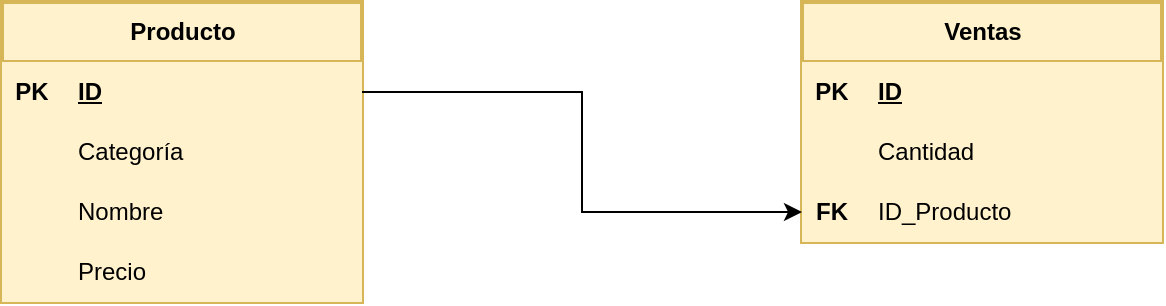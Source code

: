 <mxfile version="22.1.21" type="github">
  <diagram name="Page-1" id="wFDqgQDb8wJutb0s7Cwg">
    <mxGraphModel dx="833" dy="492" grid="1" gridSize="10" guides="1" tooltips="1" connect="1" arrows="1" fold="1" page="1" pageScale="1" pageWidth="1169" pageHeight="1654" math="0" shadow="0">
      <root>
        <mxCell id="0" />
        <mxCell id="1" parent="0" />
        <mxCell id="fPfR08FW_3rpoK84GThp-1" value="Producto" style="shape=table;startSize=30;container=1;collapsible=1;childLayout=tableLayout;fixedRows=1;rowLines=0;fontStyle=1;align=center;resizeLast=1;html=1;fillColor=#fff2cc;strokeColor=#d6b656;strokeWidth=2;perimeterSpacing=0;" vertex="1" parent="1">
          <mxGeometry x="130" y="300" width="180" height="150" as="geometry" />
        </mxCell>
        <mxCell id="fPfR08FW_3rpoK84GThp-2" value="" style="shape=tableRow;horizontal=0;startSize=0;swimlaneHead=0;swimlaneBody=0;fillColor=#fff2cc;collapsible=0;dropTarget=0;points=[[0,0.5],[1,0.5]];portConstraint=eastwest;top=0;left=0;right=0;bottom=1;strokeColor=#d6b656;strokeWidth=2;perimeterSpacing=0;" vertex="1" parent="fPfR08FW_3rpoK84GThp-1">
          <mxGeometry y="30" width="180" height="30" as="geometry" />
        </mxCell>
        <mxCell id="fPfR08FW_3rpoK84GThp-3" value="PK" style="shape=partialRectangle;connectable=0;fillColor=#fff2cc;top=0;left=0;bottom=0;right=0;fontStyle=1;overflow=hidden;whiteSpace=wrap;html=1;strokeColor=#d6b656;strokeWidth=2;perimeterSpacing=0;" vertex="1" parent="fPfR08FW_3rpoK84GThp-2">
          <mxGeometry width="30" height="30" as="geometry">
            <mxRectangle width="30" height="30" as="alternateBounds" />
          </mxGeometry>
        </mxCell>
        <mxCell id="fPfR08FW_3rpoK84GThp-4" value="ID" style="shape=partialRectangle;connectable=0;fillColor=#fff2cc;top=0;left=0;bottom=0;right=0;align=left;spacingLeft=6;fontStyle=5;overflow=hidden;whiteSpace=wrap;html=1;strokeColor=#d6b656;strokeWidth=2;perimeterSpacing=0;" vertex="1" parent="fPfR08FW_3rpoK84GThp-2">
          <mxGeometry x="30" width="150" height="30" as="geometry">
            <mxRectangle width="150" height="30" as="alternateBounds" />
          </mxGeometry>
        </mxCell>
        <mxCell id="fPfR08FW_3rpoK84GThp-5" value="" style="shape=tableRow;horizontal=0;startSize=0;swimlaneHead=0;swimlaneBody=0;fillColor=#fff2cc;collapsible=0;dropTarget=0;points=[[0,0.5],[1,0.5]];portConstraint=eastwest;top=0;left=0;right=0;bottom=0;strokeColor=#d6b656;strokeWidth=2;perimeterSpacing=0;" vertex="1" parent="fPfR08FW_3rpoK84GThp-1">
          <mxGeometry y="60" width="180" height="30" as="geometry" />
        </mxCell>
        <mxCell id="fPfR08FW_3rpoK84GThp-6" value="" style="shape=partialRectangle;connectable=0;fillColor=#fff2cc;top=0;left=0;bottom=0;right=0;editable=1;overflow=hidden;whiteSpace=wrap;html=1;strokeColor=#d6b656;strokeWidth=2;perimeterSpacing=0;" vertex="1" parent="fPfR08FW_3rpoK84GThp-5">
          <mxGeometry width="30" height="30" as="geometry">
            <mxRectangle width="30" height="30" as="alternateBounds" />
          </mxGeometry>
        </mxCell>
        <mxCell id="fPfR08FW_3rpoK84GThp-7" value="Categoría" style="shape=partialRectangle;connectable=0;fillColor=#fff2cc;top=0;left=0;bottom=0;right=0;align=left;spacingLeft=6;overflow=hidden;whiteSpace=wrap;html=1;strokeColor=#d6b656;strokeWidth=2;perimeterSpacing=0;" vertex="1" parent="fPfR08FW_3rpoK84GThp-5">
          <mxGeometry x="30" width="150" height="30" as="geometry">
            <mxRectangle width="150" height="30" as="alternateBounds" />
          </mxGeometry>
        </mxCell>
        <mxCell id="fPfR08FW_3rpoK84GThp-8" value="" style="shape=tableRow;horizontal=0;startSize=0;swimlaneHead=0;swimlaneBody=0;fillColor=#fff2cc;collapsible=0;dropTarget=0;points=[[0,0.5],[1,0.5]];portConstraint=eastwest;top=0;left=0;right=0;bottom=0;strokeColor=#d6b656;strokeWidth=2;perimeterSpacing=0;" vertex="1" parent="fPfR08FW_3rpoK84GThp-1">
          <mxGeometry y="90" width="180" height="30" as="geometry" />
        </mxCell>
        <mxCell id="fPfR08FW_3rpoK84GThp-9" value="" style="shape=partialRectangle;connectable=0;fillColor=#fff2cc;top=0;left=0;bottom=0;right=0;editable=1;overflow=hidden;whiteSpace=wrap;html=1;strokeColor=#d6b656;strokeWidth=2;perimeterSpacing=0;" vertex="1" parent="fPfR08FW_3rpoK84GThp-8">
          <mxGeometry width="30" height="30" as="geometry">
            <mxRectangle width="30" height="30" as="alternateBounds" />
          </mxGeometry>
        </mxCell>
        <mxCell id="fPfR08FW_3rpoK84GThp-10" value="Nombre" style="shape=partialRectangle;connectable=0;fillColor=#fff2cc;top=0;left=0;bottom=0;right=0;align=left;spacingLeft=6;overflow=hidden;whiteSpace=wrap;html=1;strokeColor=#d6b656;strokeWidth=2;perimeterSpacing=0;" vertex="1" parent="fPfR08FW_3rpoK84GThp-8">
          <mxGeometry x="30" width="150" height="30" as="geometry">
            <mxRectangle width="150" height="30" as="alternateBounds" />
          </mxGeometry>
        </mxCell>
        <mxCell id="fPfR08FW_3rpoK84GThp-11" value="" style="shape=tableRow;horizontal=0;startSize=0;swimlaneHead=0;swimlaneBody=0;fillColor=#fff2cc;collapsible=0;dropTarget=0;points=[[0,0.5],[1,0.5]];portConstraint=eastwest;top=0;left=0;right=0;bottom=0;strokeColor=#d6b656;strokeWidth=2;perimeterSpacing=0;" vertex="1" parent="fPfR08FW_3rpoK84GThp-1">
          <mxGeometry y="120" width="180" height="30" as="geometry" />
        </mxCell>
        <mxCell id="fPfR08FW_3rpoK84GThp-12" value="" style="shape=partialRectangle;connectable=0;fillColor=#fff2cc;top=0;left=0;bottom=0;right=0;editable=1;overflow=hidden;whiteSpace=wrap;html=1;strokeColor=#d6b656;strokeWidth=2;perimeterSpacing=0;" vertex="1" parent="fPfR08FW_3rpoK84GThp-11">
          <mxGeometry width="30" height="30" as="geometry">
            <mxRectangle width="30" height="30" as="alternateBounds" />
          </mxGeometry>
        </mxCell>
        <mxCell id="fPfR08FW_3rpoK84GThp-13" value="Precio" style="shape=partialRectangle;connectable=0;fillColor=#fff2cc;top=0;left=0;bottom=0;right=0;align=left;spacingLeft=6;overflow=hidden;whiteSpace=wrap;html=1;strokeColor=#d6b656;strokeWidth=2;perimeterSpacing=0;" vertex="1" parent="fPfR08FW_3rpoK84GThp-11">
          <mxGeometry x="30" width="150" height="30" as="geometry">
            <mxRectangle width="150" height="30" as="alternateBounds" />
          </mxGeometry>
        </mxCell>
        <mxCell id="fPfR08FW_3rpoK84GThp-14" value="Ventas" style="shape=table;startSize=30;container=1;collapsible=1;childLayout=tableLayout;fixedRows=1;rowLines=0;fontStyle=1;align=center;resizeLast=1;html=1;fillColor=#fff2cc;strokeColor=#d6b656;strokeWidth=2;" vertex="1" parent="1">
          <mxGeometry x="530" y="300" width="180" height="120" as="geometry">
            <mxRectangle x="530" y="300" width="80" height="30" as="alternateBounds" />
          </mxGeometry>
        </mxCell>
        <mxCell id="fPfR08FW_3rpoK84GThp-15" value="" style="shape=tableRow;horizontal=0;startSize=0;swimlaneHead=0;swimlaneBody=0;fillColor=#fff2cc;collapsible=0;dropTarget=0;points=[[0,0.5],[1,0.5]];portConstraint=eastwest;top=0;left=0;right=0;bottom=1;strokeColor=#d6b656;strokeWidth=2;" vertex="1" parent="fPfR08FW_3rpoK84GThp-14">
          <mxGeometry y="30" width="180" height="30" as="geometry" />
        </mxCell>
        <mxCell id="fPfR08FW_3rpoK84GThp-16" value="PK" style="shape=partialRectangle;connectable=0;fillColor=#fff2cc;top=0;left=0;bottom=0;right=0;fontStyle=1;overflow=hidden;whiteSpace=wrap;html=1;strokeColor=#d6b656;strokeWidth=2;" vertex="1" parent="fPfR08FW_3rpoK84GThp-15">
          <mxGeometry width="30" height="30" as="geometry">
            <mxRectangle width="30" height="30" as="alternateBounds" />
          </mxGeometry>
        </mxCell>
        <mxCell id="fPfR08FW_3rpoK84GThp-17" value="ID" style="shape=partialRectangle;connectable=0;fillColor=#fff2cc;top=0;left=0;bottom=0;right=0;align=left;spacingLeft=6;fontStyle=5;overflow=hidden;whiteSpace=wrap;html=1;strokeColor=#d6b656;strokeWidth=2;" vertex="1" parent="fPfR08FW_3rpoK84GThp-15">
          <mxGeometry x="30" width="150" height="30" as="geometry">
            <mxRectangle width="150" height="30" as="alternateBounds" />
          </mxGeometry>
        </mxCell>
        <mxCell id="fPfR08FW_3rpoK84GThp-18" value="" style="shape=tableRow;horizontal=0;startSize=0;swimlaneHead=0;swimlaneBody=0;fillColor=#fff2cc;collapsible=0;dropTarget=0;points=[[0,0.5],[1,0.5]];portConstraint=eastwest;top=0;left=0;right=0;bottom=0;strokeColor=#d6b656;strokeWidth=2;" vertex="1" parent="fPfR08FW_3rpoK84GThp-14">
          <mxGeometry y="60" width="180" height="30" as="geometry" />
        </mxCell>
        <mxCell id="fPfR08FW_3rpoK84GThp-19" value="" style="shape=partialRectangle;connectable=0;fillColor=#fff2cc;top=0;left=0;bottom=0;right=0;editable=1;overflow=hidden;whiteSpace=wrap;html=1;strokeColor=#d6b656;strokeWidth=2;" vertex="1" parent="fPfR08FW_3rpoK84GThp-18">
          <mxGeometry width="30" height="30" as="geometry">
            <mxRectangle width="30" height="30" as="alternateBounds" />
          </mxGeometry>
        </mxCell>
        <mxCell id="fPfR08FW_3rpoK84GThp-20" value="Cantidad" style="shape=partialRectangle;connectable=0;fillColor=#fff2cc;top=0;left=0;bottom=0;right=0;align=left;spacingLeft=6;overflow=hidden;whiteSpace=wrap;html=1;strokeColor=#d6b656;strokeWidth=2;" vertex="1" parent="fPfR08FW_3rpoK84GThp-18">
          <mxGeometry x="30" width="150" height="30" as="geometry">
            <mxRectangle width="150" height="30" as="alternateBounds" />
          </mxGeometry>
        </mxCell>
        <mxCell id="fPfR08FW_3rpoK84GThp-24" value="" style="shape=tableRow;horizontal=0;startSize=0;swimlaneHead=0;swimlaneBody=0;fillColor=#fff2cc;collapsible=0;dropTarget=0;points=[[0,0.5],[1,0.5]];portConstraint=eastwest;top=0;left=0;right=0;bottom=0;strokeColor=#d6b656;strokeWidth=2;" vertex="1" parent="fPfR08FW_3rpoK84GThp-14">
          <mxGeometry y="90" width="180" height="30" as="geometry" />
        </mxCell>
        <mxCell id="fPfR08FW_3rpoK84GThp-25" value="&lt;b&gt;FK&lt;/b&gt;" style="shape=partialRectangle;connectable=0;fillColor=#fff2cc;top=0;left=0;bottom=0;right=0;editable=1;overflow=hidden;whiteSpace=wrap;html=1;strokeColor=#d6b656;strokeWidth=2;" vertex="1" parent="fPfR08FW_3rpoK84GThp-24">
          <mxGeometry width="30" height="30" as="geometry">
            <mxRectangle width="30" height="30" as="alternateBounds" />
          </mxGeometry>
        </mxCell>
        <mxCell id="fPfR08FW_3rpoK84GThp-26" value="ID_Producto" style="shape=partialRectangle;connectable=0;fillColor=#fff2cc;top=0;left=0;bottom=0;right=0;align=left;spacingLeft=6;overflow=hidden;whiteSpace=wrap;html=1;strokeColor=#d6b656;strokeWidth=2;" vertex="1" parent="fPfR08FW_3rpoK84GThp-24">
          <mxGeometry x="30" width="150" height="30" as="geometry">
            <mxRectangle width="150" height="30" as="alternateBounds" />
          </mxGeometry>
        </mxCell>
        <mxCell id="fPfR08FW_3rpoK84GThp-27" style="edgeStyle=orthogonalEdgeStyle;rounded=0;orthogonalLoop=1;jettySize=auto;html=1;entryX=0;entryY=0.5;entryDx=0;entryDy=0;fillColor=#fff2cc;strokeColor=#000000;strokeWidth=1;" edge="1" parent="1" source="fPfR08FW_3rpoK84GThp-2" target="fPfR08FW_3rpoK84GThp-24">
          <mxGeometry relative="1" as="geometry">
            <Array as="points">
              <mxPoint x="420" y="345" />
              <mxPoint x="420" y="405" />
            </Array>
          </mxGeometry>
        </mxCell>
      </root>
    </mxGraphModel>
  </diagram>
</mxfile>

